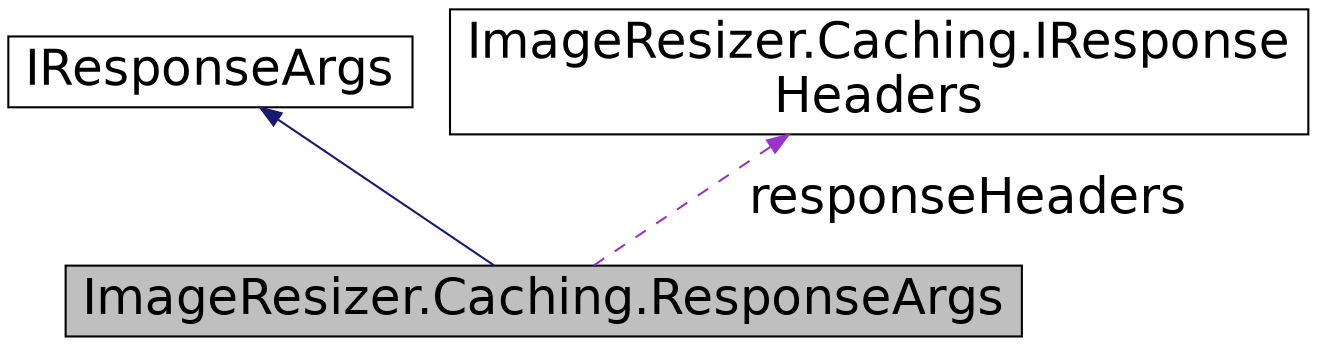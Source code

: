 digraph "ImageResizer.Caching.ResponseArgs"
{
  edge [fontname="Helvetica",fontsize="24",labelfontname="Helvetica",labelfontsize="24"];
  node [fontname="Helvetica",fontsize="24",shape=record];
  Node1 [label="ImageResizer.Caching.ResponseArgs",height=0.2,width=0.4,color="black", fillcolor="grey75", style="filled" fontcolor="black"];
  Node2 -> Node1 [dir="back",color="midnightblue",fontsize="24",style="solid",fontname="Helvetica"];
  Node2 [label="IResponseArgs",height=0.2,width=0.4,color="black", fillcolor="white", style="filled",URL="$interface_image_resizer_1_1_caching_1_1_i_response_args.html",tooltip="A collection of data and callbacks that can be passed to a caching object. "];
  Node3 -> Node1 [dir="back",color="darkorchid3",fontsize="24",style="dashed",label=" responseHeaders" ,fontname="Helvetica"];
  Node3 [label="ImageResizer.Caching.IResponse\lHeaders",height=0.2,width=0.4,color="black", fillcolor="white", style="filled",URL="$interface_image_resizer_1_1_caching_1_1_i_response_headers.html",tooltip="Allows customization of response headers for a processed image, as well as configuration of the cachi..."];
}
